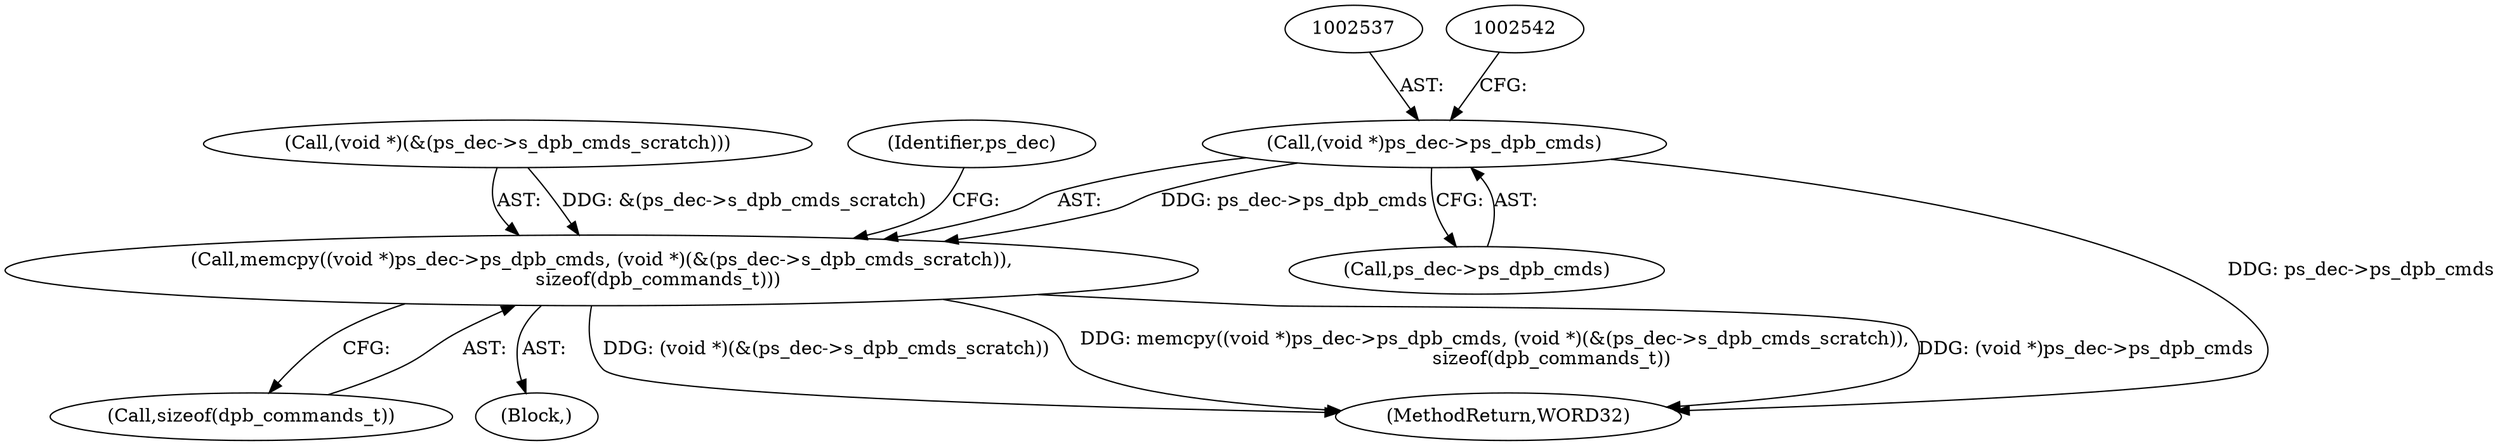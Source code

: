 digraph "0_Android_6c327afb263837bc90760c55c6605b26161a4eb9_0@pointer" {
"1002536" [label="(Call,(void *)ps_dec->ps_dpb_cmds)"];
"1002535" [label="(Call,memcpy((void *)ps_dec->ps_dpb_cmds, (void *)(&(ps_dec->s_dpb_cmds_scratch)),\n                   sizeof(dpb_commands_t)))"];
"1002547" [label="(Call,sizeof(dpb_commands_t))"];
"1002541" [label="(Call,(void *)(&(ps_dec->s_dpb_cmds_scratch)))"];
"1002536" [label="(Call,(void *)ps_dec->ps_dpb_cmds)"];
"1002538" [label="(Call,ps_dec->ps_dpb_cmds)"];
"1002534" [label="(Block,)"];
"1002535" [label="(Call,memcpy((void *)ps_dec->ps_dpb_cmds, (void *)(&(ps_dec->s_dpb_cmds_scratch)),\n                   sizeof(dpb_commands_t)))"];
"1002551" [label="(Identifier,ps_dec)"];
"1002606" [label="(MethodReturn,WORD32)"];
"1002536" -> "1002535"  [label="AST: "];
"1002536" -> "1002538"  [label="CFG: "];
"1002537" -> "1002536"  [label="AST: "];
"1002538" -> "1002536"  [label="AST: "];
"1002542" -> "1002536"  [label="CFG: "];
"1002536" -> "1002606"  [label="DDG: ps_dec->ps_dpb_cmds"];
"1002536" -> "1002535"  [label="DDG: ps_dec->ps_dpb_cmds"];
"1002535" -> "1002534"  [label="AST: "];
"1002535" -> "1002547"  [label="CFG: "];
"1002541" -> "1002535"  [label="AST: "];
"1002547" -> "1002535"  [label="AST: "];
"1002551" -> "1002535"  [label="CFG: "];
"1002535" -> "1002606"  [label="DDG: (void *)(&(ps_dec->s_dpb_cmds_scratch))"];
"1002535" -> "1002606"  [label="DDG: memcpy((void *)ps_dec->ps_dpb_cmds, (void *)(&(ps_dec->s_dpb_cmds_scratch)),\n                   sizeof(dpb_commands_t))"];
"1002535" -> "1002606"  [label="DDG: (void *)ps_dec->ps_dpb_cmds"];
"1002541" -> "1002535"  [label="DDG: &(ps_dec->s_dpb_cmds_scratch)"];
}
